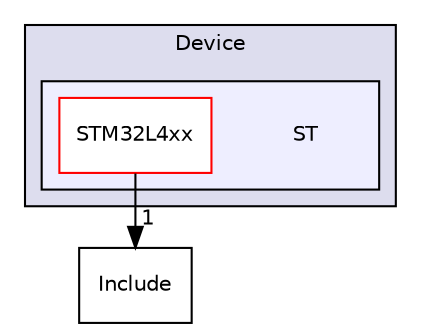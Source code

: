 digraph "Drivers/CMSIS/Device/ST" {
  compound=true
  node [ fontsize="10", fontname="Helvetica"];
  edge [ labelfontsize="10", labelfontname="Helvetica"];
  subgraph clusterdir_d21952a90114fc86c250d1e94e45c8f9 {
    graph [ bgcolor="#ddddee", pencolor="black", label="Device" fontname="Helvetica", fontsize="10", URL="dir_d21952a90114fc86c250d1e94e45c8f9.html"]
  subgraph clusterdir_ea9cefa8af0ea91d7388c22d57deabc7 {
    graph [ bgcolor="#eeeeff", pencolor="black", label="" URL="dir_ea9cefa8af0ea91d7388c22d57deabc7.html"];
    dir_ea9cefa8af0ea91d7388c22d57deabc7 [shape=plaintext label="ST"];
    dir_dcf2595e4a8316d0ceb343f6b347e1c0 [shape=box label="STM32L4xx" color="red" fillcolor="white" style="filled" URL="dir_dcf2595e4a8316d0ceb343f6b347e1c0.html"];
  }
  }
  dir_5d6a8c3e4e61116f4938be35d8adfd18 [shape=box label="Include" URL="dir_5d6a8c3e4e61116f4938be35d8adfd18.html"];
  dir_dcf2595e4a8316d0ceb343f6b347e1c0->dir_5d6a8c3e4e61116f4938be35d8adfd18 [headlabel="1", labeldistance=1.5 headhref="dir_000014_000016.html"];
}
